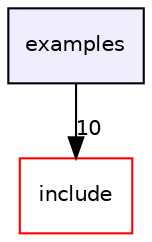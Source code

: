 digraph "/home/travis/build/AliceO2Group/Monitoring/examples" {
  bgcolor=transparent;
  compound=true
  node [ fontsize="10", fontname="Helvetica"];
  edge [ labelfontsize="10", labelfontname="Helvetica"];
  dir_f5bb26410787b3ca48059673a97a6994 [shape=box, label="examples", style="filled", fillcolor="#eeeeff", pencolor="black", URL="dir_f5bb26410787b3ca48059673a97a6994.html"];
  dir_3ea03b5bad7df07991502014a866ac0e [shape=box label="include" color="red" URL="dir_3ea03b5bad7df07991502014a866ac0e.html"];
  dir_f5bb26410787b3ca48059673a97a6994->dir_3ea03b5bad7df07991502014a866ac0e [headlabel="10", labeldistance=1.5 headhref="dir_000006_000007.html"];
}
